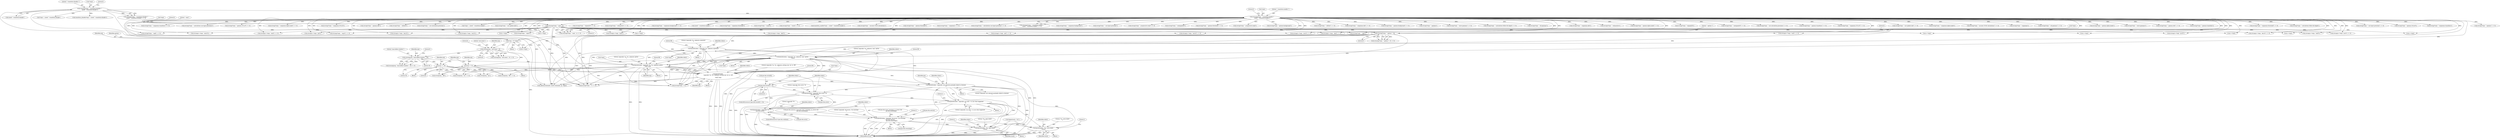 digraph "0_Android_9d4853418ab2f754c2b63e091c29c5529b8b86ca_94@API" {
"1001661" [label="(Call,fprintf(stderr, \"pngvalid: first error: %s\n\", pm.this.error))"];
"1001640" [label="(Call,fprintf(stderr, \"pngvalid: test aborted (probably failed in cleanup)\n\"))"];
"1001409" [label="(Call,fprintf(stderr, \"pngvalid: %s: unknown argument\n\", *argv))"];
"1001227" [label="(Call,fprintf(stderr, \"pngvalid: %s: unknown 'max' option\n\", *argv))"];
"1001339" [label="(Call,fprintf(stderr, \"pngvalid: %s: %s: unknown option\n\", *argv, arg))"];
"1001368" [label="(Call,fprintf(stderr,\n \"pngvalid: %s: %s: unknown setting (use 'on' or 'off')\n\",\n *argv, arg))"];
"1001286" [label="(Call,strncmp(*argv, \"--option=\", 9))"];
"1001073" [label="(Call,strncmp(*argv, \"--max\", 5))"];
"1000582" [label="(Call,strncmp(*argv, \"--transform-enable=\",\n sizeof \"--transform-enable\"))"];
"1000560" [label="(Call,strncmp(*argv, \"--transform-disable=\",\n sizeof \"--transform-disable\"))"];
"1001319" [label="(Call,arg += 9)"];
"1001310" [label="(Call,strncmp(arg, \"arm-neon:\", 9))"];
"1001294" [label="(Call,*arg = 9+*argv)"];
"1001334" [label="(Call,arg += 19)"];
"1001325" [label="(Call,strncmp(arg, \"max-inflate-window:\", 19))"];
"1001652" [label="(Call,pm.this.error[0] != 0)"];
"1001669" [label="(Call,fprintf(stderr, \"pngvalid: run with -v to see what happened\n\"))"];
"1001767" [label="(Call,fprintf(stderr, \"pngvalid: %s\n\", pm.this.error))"];
"1001775" [label="(Call,fprintf(stderr, \"pngvalid: %d errors, %d warnings\n\", pm.this.nerrors,\n          pm.this.nwarnings))"];
"1001825" [label="(Call,fprintf(stderr, \"%s: write failed\n\", touch))"];
"1001833" [label="(Call,fprintf(stderr, \"%s: open failed\n\", touch))"];
"1001085" [label="(Call,5+*argv)"];
"1001671" [label="(Literal,\"pngvalid: run with -v to see what happened\n\")"];
"1001368" [label="(Call,fprintf(stderr,\n \"pngvalid: %s: %s: unknown setting (use 'on' or 'off')\n\",\n *argv, arg))"];
"1000679" [label="(Call,strcmp(*argv, \"--nogamma-threshold\") == 0)"];
"1000986" [label="(Call,strcmp(*argv, \"--calculations-follow-bit-depth\"))"];
"1000933" [label="(Call,strcmp(*argv, \"--use-input-precision\") == 0)"];
"1001371" [label="(Call,*argv)"];
"1000757" [label="(Call,strcmp(*argv, \"--gamma-16-to-8\"))"];
"1000712" [label="(Call,strcmp(*argv, \"--nogamma-transform\"))"];
"1000603" [label="(Call,strcmp(*argv, \"--gamma\") == 0)"];
"1001078" [label="(Literal,0)"];
"1001239" [label="(Call,strcmp(*argv, \"--log8\") == 0)"];
"1001776" [label="(Identifier,stderr)"];
"1000711" [label="(Call,strcmp(*argv, \"--nogamma-transform\") == 0)"];
"1001760" [label="(ControlStructure,if (!pm.this.verbose))"];
"1000960" [label="(Call,strcmp(*argv, \"--calculations-use-input-precision\"))"];
"1001415" [label="(Literal,99)"];
"1001329" [label="(Literal,0)"];
"1001660" [label="(Literal,0)"];
"1001294" [label="(Call,*arg = 9+*argv)"];
"1000756" [label="(Call,strcmp(*argv, \"--gamma-16-to-8\") == 0)"];
"1001336" [label="(Literal,19)"];
"1001192" [label="(Call,strcmp(5+*argv, \"pc8\"))"];
"1001289" [label="(Literal,\"--option=\")"];
"1001076" [label="(Literal,\"--max\")"];
"1001286" [label="(Call,strncmp(*argv, \"--option=\", 9))"];
"1001411" [label="(Literal,\"pngvalid: %s: unknown argument\n\")"];
"1001233" [label="(Literal,99)"];
"1001320" [label="(Identifier,arg)"];
"1001412" [label="(Call,*argv)"];
"1000839" [label="(Call,strcmp(*argv, \"--nogamma-alpha-mode\") == 0)"];
"1001661" [label="(Call,fprintf(stderr, \"pngvalid: first error: %s\n\", pm.this.error))"];
"1001830" [label="(Literal,1)"];
"1001138" [label="(Call,strcmp(5+*argv, \"calc16\"))"];
"1001191" [label="(Call,strcmp(5+*argv, \"pc8\") == 0)"];
"1000585" [label="(Literal,\"--transform-enable=\")"];
"1000588" [label="(Literal,0)"];
"1000776" [label="(Call,strcmp(*argv, \"--nogamma-16-to-8\"))"];
"1001193" [label="(Call,5+*argv)"];
"1000725" [label="(Call,strcmp(*argv, \"--gamma-sbit\"))"];
"1001315" [label="(Block,)"];
"1001020" [label="(Call,strcmp(*argv, \"--sbitlow\"))"];
"1000947" [label="(Call,strcmp(*argv, \"--use-calculation-precision\"))"];
"1000563" [label="(Literal,\"--transform-disable=\")"];
"1001642" [label="(Literal,\"pngvalid: test aborted (probably failed in cleanup)\n\")"];
"1001652" [label="(Call,pm.this.error[0] != 0)"];
"1001768" [label="(Identifier,stderr)"];
"1001310" [label="(Call,strncmp(arg, \"arm-neon:\", 9))"];
"1001210" [label="(Call,strcmp(5+*argv, \"pc16\"))"];
"1000596" [label="(Call,*argv + sizeof \"--transform-enable\")"];
"1001640" [label="(Call,fprintf(stderr, \"pngvalid: test aborted (probably failed in cleanup)\n\"))"];
"1001291" [label="(Literal,0)"];
"1001335" [label="(Identifier,arg)"];
"1001653" [label="(Call,pm.this.error[0])"];
"1001312" [label="(Literal,\"arm-neon:\")"];
"1001647" [label="(Identifier,pm)"];
"1000922" [label="(Call,strcmp(*argv, \"--use-update-info\"))"];
"1001429" [label="(Call,safecat(command, sizeof command, cp, *argv))"];
"1001339" [label="(Call,fprintf(stderr, \"pngvalid: %s: %s: unknown option\n\", *argv, arg))"];
"1001662" [label="(Identifier,stderr)"];
"1001350" [label="(Identifier,arg)"];
"1001828" [label="(Identifier,touch)"];
"1001798" [label="(Call,fopen(touch, \"wt\"))"];
"1001325" [label="(Call,strncmp(arg, \"max-inflate-window:\", 19))"];
"1001344" [label="(Identifier,arg)"];
"1001229" [label="(Literal,\"pngvalid: %s: unknown 'max' option\n\")"];
"1001119" [label="(Call,strcmp(5+*argv, \"calc8\") == 0)"];
"1001262" [label="(Call,strcmp(*argv, \"--log16\") == 0)"];
"1000852" [label="(Call,strcmp(*argv, \"--expand16\") == 0)"];
"1001742" [label="(Call,pm.this.nerrors || (pm.this.treat_warnings_as_errors &&\n       pm.this.nwarnings))"];
"1001175" [label="(Call,5+*argv)"];
"1001775" [label="(Call,fprintf(stderr, \"pngvalid: %d errors, %d warnings\n\", pm.this.nerrors,\n          pm.this.nwarnings))"];
"1001002" [label="(Call,strcmp(*argv, \"--exhaustive\") == 0)"];
"1001321" [label="(Literal,9)"];
"1001073" [label="(Call,strncmp(*argv, \"--max\", 5))"];
"1001084" [label="(Call,strcmp(5+*argv, \"abs8\"))"];
"1000561" [label="(Call,*argv)"];
"1001349" [label="(Call,strcmp(arg, \"off\"))"];
"1000564" [label="(Call,sizeof \"--transform-disable\")"];
"1001783" [label="(Call,pm.this.nwarnings)"];
"1001777" [label="(Literal,\"pngvalid: %d errors, %d warnings\n\")"];
"1000573" [label="(Call,transform_disable(*argv + sizeof \"--transform-disable\"))"];
"1001227" [label="(Call,fprintf(stderr, \"pngvalid: %s: unknown 'max' option\n\", *argv))"];
"1001748" [label="(Call,pm.this.treat_warnings_as_errors &&\n       pm.this.nwarnings)"];
"1001311" [label="(Identifier,arg)"];
"1001369" [label="(Identifier,stderr)"];
"1001767" [label="(Call,fprintf(stderr, \"pngvalid: %s\n\", pm.this.error))"];
"1001296" [label="(Call,9+*argv)"];
"1001173" [label="(Call,strcmp(5+*argv, \"out16\") == 0)"];
"1001230" [label="(Call,*argv)"];
"1001651" [label="(ControlStructure,if (pm.this.error[0] != 0))"];
"1001083" [label="(Call,strcmp(5+*argv, \"abs8\") == 0)"];
"1000559" [label="(Call,strncmp(*argv, \"--transform-disable=\",\n sizeof \"--transform-disable\") == 0)"];
"1001669" [label="(Call,fprintf(stderr, \"pngvalid: run with -v to see what happened\n\"))"];
"1000807" [label="(Call,strcmp(*argv, \"--nogamma-background\") == 0)"];
"1001408" [label="(Block,)"];
"1001835" [label="(Literal,\"%s: open failed\n\")"];
"1000586" [label="(Call,sizeof \"--transform-enable\")"];
"1001838" [label="(Literal,1)"];
"1000680" [label="(Call,strcmp(*argv, \"--nogamma-threshold\"))"];
"1001049" [label="(Call,strcmp(*argv, \"--touch\"))"];
"1001155" [label="(Call,strcmp(5+*argv, \"out8\") == 0)"];
"1001048" [label="(Call,strcmp(*argv, \"--touch\") == 0)"];
"1001641" [label="(Identifier,stderr)"];
"1000595" [label="(Call,transform_enable(*argv + sizeof \"--transform-enable\"))"];
"1000973" [label="(Call,strcmp(*argv, \"--assume-16-bit-calculations\"))"];
"1001121" [label="(Call,5+*argv)"];
"1001226" [label="(Block,)"];
"1001370" [label="(Literal,\"pngvalid: %s: %s: unknown setting (use 'on' or 'off')\n\")"];
"1000661" [label="(Call,strcmp(*argv, \"--gamma-threshold\"))"];
"1000647" [label="(Call,strcmp(*argv, \"--nogamma\") == 0)"];
"1000959" [label="(Call,strcmp(*argv, \"--calculations-use-input-precision\") == 0)"];
"1001650" [label="(Block,)"];
"1001348" [label="(Call,strcmp(arg, \"off\") == 0)"];
"1000581" [label="(Call,strncmp(*argv, \"--transform-enable=\",\n sizeof \"--transform-enable\") == 0)"];
"1000808" [label="(Call,strcmp(*argv, \"--nogamma-background\"))"];
"1000934" [label="(Call,strcmp(*argv, \"--use-input-precision\"))"];
"1001358" [label="(Call,strcmp(arg, \"on\") == 0)"];
"1000906" [label="(Call,strcmp(*argv, \"--progressive-read\") == 0)"];
"1001836" [label="(Identifier,touch)"];
"1000866" [label="(Call,strcmp(*argv, \"--noexpand16\"))"];
"1001327" [label="(Literal,\"max-inflate-window:\")"];
"1001824" [label="(Block,)"];
"1000660" [label="(Call,strcmp(*argv, \"--gamma-threshold\") == 0)"];
"1000907" [label="(Call,strcmp(*argv, \"--progressive-read\"))"];
"1000789" [label="(Call,strcmp(*argv, \"--gamma-background\"))"];
"1000583" [label="(Call,*argv)"];
"1001342" [label="(Call,*argv)"];
"1001290" [label="(Literal,9)"];
"1001338" [label="(Block,)"];
"1001072" [label="(Call,strncmp(*argv, \"--max\", 5) == 0)"];
"1001120" [label="(Call,strcmp(5+*argv, \"calc8\"))"];
"1001373" [label="(Identifier,arg)"];
"1001209" [label="(Call,strcmp(5+*argv, \"pc16\") == 0)"];
"1001019" [label="(Call,strcmp(*argv, \"--sbitlow\") == 0)"];
"1001341" [label="(Literal,\"pngvalid: %s: %s: unknown option\n\")"];
"1001663" [label="(Literal,\"pngvalid: first error: %s\n\")"];
"1000743" [label="(Call,strcmp(*argv, \"--nogamma-sbit\") == 0)"];
"1001324" [label="(Call,strncmp(arg, \"max-inflate-window:\", 19) == 0)"];
"1000788" [label="(Call,strcmp(*argv, \"--gamma-background\") == 0)"];
"1001326" [label="(Identifier,arg)"];
"1001664" [label="(Call,pm.this.error)"];
"1001833" [label="(Call,fprintf(stderr, \"%s: open failed\n\", touch))"];
"1000604" [label="(Call,strcmp(*argv, \"--gamma\"))"];
"1001410" [label="(Identifier,stderr)"];
"1001077" [label="(Literal,5)"];
"1001789" [label="(Literal,1)"];
"1001670" [label="(Identifier,stderr)"];
"1000878" [label="(Call,strcmp(*argv, \"--more-gammas\") == 0)"];
"1000985" [label="(Call,strcmp(*argv, \"--calculations-follow-bit-depth\") == 0)"];
"1001314" [label="(Literal,0)"];
"1001295" [label="(Identifier,arg)"];
"1001367" [label="(Block,)"];
"1000566" [label="(Literal,0)"];
"1000892" [label="(Call,strcmp(*argv, \"--all-gammas\"))"];
"1001139" [label="(Call,5+*argv)"];
"1001841" [label="(MethodReturn,int)"];
"1000373" [label="(Call,strcmp(*argv, \"-v\") == 0)"];
"1000744" [label="(Call,strcmp(*argv, \"--nogamma-sbit\"))"];
"1001770" [label="(Call,pm.this.error)"];
"1001102" [label="(Call,strcmp(5+*argv, \"abs16\"))"];
"1001003" [label="(Call,strcmp(*argv, \"--exhaustive\"))"];
"1001319" [label="(Call,arg += 9)"];
"1001174" [label="(Call,strcmp(5+*argv, \"out16\"))"];
"1001673" [label="(Literal,1)"];
"1001639" [label="(Block,)"];
"1000820" [label="(Call,strcmp(*argv, \"--gamma-alpha-mode\") == 0)"];
"1000374" [label="(Call,strcmp(*argv, \"-v\"))"];
"1001825" [label="(Call,fprintf(stderr, \"%s: write failed\n\", touch))"];
"1000853" [label="(Call,strcmp(*argv, \"--expand16\"))"];
"1001263" [label="(Call,strcmp(*argv, \"--log16\"))"];
"1001157" [label="(Call,5+*argv)"];
"1000865" [label="(Call,strcmp(*argv, \"--noexpand16\") == 0)"];
"1000946" [label="(Call,strcmp(*argv, \"--use-calculation-precision\") == 0)"];
"1001302" [label="(Identifier,option)"];
"1001156" [label="(Call,strcmp(5+*argv, \"out8\"))"];
"1000692" [label="(Call,strcmp(*argv, \"--gamma-transform\") == 0)"];
"1001309" [label="(Call,strncmp(arg, \"arm-neon:\", 9) == 0)"];
"1000775" [label="(Call,strcmp(*argv, \"--nogamma-16-to-8\") == 0)"];
"1001137" [label="(Call,strcmp(5+*argv, \"calc16\") == 0)"];
"1001330" [label="(Block,)"];
"1000560" [label="(Call,strncmp(*argv, \"--transform-disable=\",\n sizeof \"--transform-disable\"))"];
"1001834" [label="(Identifier,stderr)"];
"1001769" [label="(Literal,\"pngvalid: %s\n\")"];
"1001240" [label="(Call,strcmp(*argv, \"--log8\"))"];
"1001778" [label="(Call,pm.this.nerrors)"];
"1000582" [label="(Call,strncmp(*argv, \"--transform-enable=\",\n sizeof \"--transform-enable\"))"];
"1001334" [label="(Call,arg += 19)"];
"1000921" [label="(Call,strcmp(*argv, \"--use-update-info\") == 0)"];
"1001074" [label="(Call,*argv)"];
"1000840" [label="(Call,strcmp(*argv, \"--nogamma-alpha-mode\"))"];
"1000574" [label="(Call,*argv + sizeof \"--transform-disable\")"];
"1001328" [label="(Literal,19)"];
"1000972" [label="(Call,strcmp(*argv, \"--assume-16-bit-calculations\") == 0)"];
"1001313" [label="(Literal,9)"];
"1001759" [label="(Block,)"];
"1001346" [label="(Literal,99)"];
"1001409" [label="(Call,fprintf(stderr, \"pngvalid: %s: unknown argument\n\", *argv))"];
"1000648" [label="(Call,strcmp(*argv, \"--nogamma\"))"];
"1000891" [label="(Call,strcmp(*argv, \"--all-gammas\") == 0)"];
"1001285" [label="(Call,strncmp(*argv, \"--option=\", 9) == 0)"];
"1001292" [label="(Block,)"];
"1001359" [label="(Call,strcmp(arg, \"on\"))"];
"1001832" [label="(Block,)"];
"1001826" [label="(Identifier,stderr)"];
"1001827" [label="(Literal,\"%s: write failed\n\")"];
"1001211" [label="(Call,5+*argv)"];
"1001375" [label="(Literal,99)"];
"1001103" [label="(Call,5+*argv)"];
"1000821" [label="(Call,strcmp(*argv, \"--gamma-alpha-mode\"))"];
"1001228" [label="(Identifier,stderr)"];
"1001287" [label="(Call,*argv)"];
"1001340" [label="(Identifier,stderr)"];
"1000879" [label="(Call,strcmp(*argv, \"--more-gammas\"))"];
"1000724" [label="(Call,strcmp(*argv, \"--gamma-sbit\") == 0)"];
"1000693" [label="(Call,strcmp(*argv, \"--gamma-transform\"))"];
"1001101" [label="(Call,strcmp(5+*argv, \"abs16\") == 0)"];
"1001661" -> "1001651"  [label="AST: "];
"1001661" -> "1001664"  [label="CFG: "];
"1001662" -> "1001661"  [label="AST: "];
"1001663" -> "1001661"  [label="AST: "];
"1001664" -> "1001661"  [label="AST: "];
"1001670" -> "1001661"  [label="CFG: "];
"1001661" -> "1001841"  [label="DDG: "];
"1001661" -> "1001841"  [label="DDG: "];
"1001640" -> "1001661"  [label="DDG: "];
"1001652" -> "1001661"  [label="DDG: "];
"1001661" -> "1001669"  [label="DDG: "];
"1001661" -> "1001767"  [label="DDG: "];
"1001640" -> "1001639"  [label="AST: "];
"1001640" -> "1001642"  [label="CFG: "];
"1001641" -> "1001640"  [label="AST: "];
"1001642" -> "1001640"  [label="AST: "];
"1001647" -> "1001640"  [label="CFG: "];
"1001640" -> "1001841"  [label="DDG: "];
"1001640" -> "1001841"  [label="DDG: "];
"1001409" -> "1001640"  [label="DDG: "];
"1001227" -> "1001640"  [label="DDG: "];
"1001339" -> "1001640"  [label="DDG: "];
"1001368" -> "1001640"  [label="DDG: "];
"1001640" -> "1001669"  [label="DDG: "];
"1001640" -> "1001767"  [label="DDG: "];
"1001640" -> "1001775"  [label="DDG: "];
"1001640" -> "1001825"  [label="DDG: "];
"1001640" -> "1001833"  [label="DDG: "];
"1001409" -> "1001408"  [label="AST: "];
"1001409" -> "1001412"  [label="CFG: "];
"1001410" -> "1001409"  [label="AST: "];
"1001411" -> "1001409"  [label="AST: "];
"1001412" -> "1001409"  [label="AST: "];
"1001415" -> "1001409"  [label="CFG: "];
"1001409" -> "1001841"  [label="DDG: "];
"1001409" -> "1001841"  [label="DDG: "];
"1001409" -> "1000373"  [label="DDG: "];
"1001409" -> "1000374"  [label="DDG: "];
"1001409" -> "1001227"  [label="DDG: "];
"1001409" -> "1001339"  [label="DDG: "];
"1001409" -> "1001368"  [label="DDG: "];
"1001227" -> "1001409"  [label="DDG: "];
"1001339" -> "1001409"  [label="DDG: "];
"1001368" -> "1001409"  [label="DDG: "];
"1001286" -> "1001409"  [label="DDG: "];
"1001409" -> "1001429"  [label="DDG: "];
"1001227" -> "1001226"  [label="AST: "];
"1001227" -> "1001230"  [label="CFG: "];
"1001228" -> "1001227"  [label="AST: "];
"1001229" -> "1001227"  [label="AST: "];
"1001230" -> "1001227"  [label="AST: "];
"1001233" -> "1001227"  [label="CFG: "];
"1001227" -> "1001841"  [label="DDG: "];
"1001227" -> "1001841"  [label="DDG: "];
"1001227" -> "1000373"  [label="DDG: "];
"1001227" -> "1000374"  [label="DDG: "];
"1001339" -> "1001227"  [label="DDG: "];
"1001368" -> "1001227"  [label="DDG: "];
"1001073" -> "1001227"  [label="DDG: "];
"1000582" -> "1001227"  [label="DDG: "];
"1001227" -> "1001339"  [label="DDG: "];
"1001227" -> "1001368"  [label="DDG: "];
"1001227" -> "1001429"  [label="DDG: "];
"1001339" -> "1001338"  [label="AST: "];
"1001339" -> "1001344"  [label="CFG: "];
"1001340" -> "1001339"  [label="AST: "];
"1001341" -> "1001339"  [label="AST: "];
"1001342" -> "1001339"  [label="AST: "];
"1001344" -> "1001339"  [label="AST: "];
"1001346" -> "1001339"  [label="CFG: "];
"1001339" -> "1001841"  [label="DDG: "];
"1001339" -> "1001841"  [label="DDG: "];
"1001339" -> "1000373"  [label="DDG: "];
"1001339" -> "1000374"  [label="DDG: "];
"1001368" -> "1001339"  [label="DDG: "];
"1001286" -> "1001339"  [label="DDG: "];
"1001325" -> "1001339"  [label="DDG: "];
"1001339" -> "1001348"  [label="DDG: "];
"1001339" -> "1001349"  [label="DDG: "];
"1001339" -> "1001358"  [label="DDG: "];
"1001339" -> "1001359"  [label="DDG: "];
"1001339" -> "1001368"  [label="DDG: "];
"1001339" -> "1001368"  [label="DDG: "];
"1001339" -> "1001368"  [label="DDG: "];
"1001339" -> "1001429"  [label="DDG: "];
"1001368" -> "1001367"  [label="AST: "];
"1001368" -> "1001373"  [label="CFG: "];
"1001369" -> "1001368"  [label="AST: "];
"1001370" -> "1001368"  [label="AST: "];
"1001371" -> "1001368"  [label="AST: "];
"1001373" -> "1001368"  [label="AST: "];
"1001375" -> "1001368"  [label="CFG: "];
"1001368" -> "1001841"  [label="DDG: "];
"1001368" -> "1001841"  [label="DDG: "];
"1001368" -> "1001841"  [label="DDG: "];
"1001368" -> "1000373"  [label="DDG: "];
"1001368" -> "1000374"  [label="DDG: "];
"1001286" -> "1001368"  [label="DDG: "];
"1001319" -> "1001368"  [label="DDG: "];
"1001334" -> "1001368"  [label="DDG: "];
"1001368" -> "1001429"  [label="DDG: "];
"1001286" -> "1001285"  [label="AST: "];
"1001286" -> "1001290"  [label="CFG: "];
"1001287" -> "1001286"  [label="AST: "];
"1001289" -> "1001286"  [label="AST: "];
"1001290" -> "1001286"  [label="AST: "];
"1001291" -> "1001286"  [label="CFG: "];
"1001286" -> "1000373"  [label="DDG: "];
"1001286" -> "1000374"  [label="DDG: "];
"1001286" -> "1001285"  [label="DDG: "];
"1001286" -> "1001285"  [label="DDG: "];
"1001286" -> "1001285"  [label="DDG: "];
"1001073" -> "1001286"  [label="DDG: "];
"1000582" -> "1001286"  [label="DDG: "];
"1001286" -> "1001294"  [label="DDG: "];
"1001286" -> "1001296"  [label="DDG: "];
"1001286" -> "1001429"  [label="DDG: "];
"1001073" -> "1001072"  [label="AST: "];
"1001073" -> "1001077"  [label="CFG: "];
"1001074" -> "1001073"  [label="AST: "];
"1001076" -> "1001073"  [label="AST: "];
"1001077" -> "1001073"  [label="AST: "];
"1001078" -> "1001073"  [label="CFG: "];
"1001073" -> "1000373"  [label="DDG: "];
"1001073" -> "1000374"  [label="DDG: "];
"1001073" -> "1001072"  [label="DDG: "];
"1001073" -> "1001072"  [label="DDG: "];
"1001073" -> "1001072"  [label="DDG: "];
"1000582" -> "1001073"  [label="DDG: "];
"1001073" -> "1001083"  [label="DDG: "];
"1001073" -> "1001084"  [label="DDG: "];
"1001073" -> "1001085"  [label="DDG: "];
"1001073" -> "1001101"  [label="DDG: "];
"1001073" -> "1001102"  [label="DDG: "];
"1001073" -> "1001103"  [label="DDG: "];
"1001073" -> "1001119"  [label="DDG: "];
"1001073" -> "1001120"  [label="DDG: "];
"1001073" -> "1001121"  [label="DDG: "];
"1001073" -> "1001137"  [label="DDG: "];
"1001073" -> "1001138"  [label="DDG: "];
"1001073" -> "1001139"  [label="DDG: "];
"1001073" -> "1001155"  [label="DDG: "];
"1001073" -> "1001156"  [label="DDG: "];
"1001073" -> "1001157"  [label="DDG: "];
"1001073" -> "1001173"  [label="DDG: "];
"1001073" -> "1001174"  [label="DDG: "];
"1001073" -> "1001175"  [label="DDG: "];
"1001073" -> "1001191"  [label="DDG: "];
"1001073" -> "1001192"  [label="DDG: "];
"1001073" -> "1001193"  [label="DDG: "];
"1001073" -> "1001209"  [label="DDG: "];
"1001073" -> "1001210"  [label="DDG: "];
"1001073" -> "1001211"  [label="DDG: "];
"1001073" -> "1001239"  [label="DDG: "];
"1001073" -> "1001240"  [label="DDG: "];
"1001073" -> "1001262"  [label="DDG: "];
"1001073" -> "1001263"  [label="DDG: "];
"1001073" -> "1001429"  [label="DDG: "];
"1000582" -> "1000581"  [label="AST: "];
"1000582" -> "1000586"  [label="CFG: "];
"1000583" -> "1000582"  [label="AST: "];
"1000585" -> "1000582"  [label="AST: "];
"1000586" -> "1000582"  [label="AST: "];
"1000588" -> "1000582"  [label="CFG: "];
"1000582" -> "1000373"  [label="DDG: "];
"1000582" -> "1000374"  [label="DDG: "];
"1000582" -> "1000581"  [label="DDG: "];
"1000582" -> "1000581"  [label="DDG: "];
"1000560" -> "1000582"  [label="DDG: "];
"1000582" -> "1000595"  [label="DDG: "];
"1000582" -> "1000596"  [label="DDG: "];
"1000582" -> "1000603"  [label="DDG: "];
"1000582" -> "1000604"  [label="DDG: "];
"1000582" -> "1000647"  [label="DDG: "];
"1000582" -> "1000648"  [label="DDG: "];
"1000582" -> "1000660"  [label="DDG: "];
"1000582" -> "1000661"  [label="DDG: "];
"1000582" -> "1000679"  [label="DDG: "];
"1000582" -> "1000680"  [label="DDG: "];
"1000582" -> "1000692"  [label="DDG: "];
"1000582" -> "1000693"  [label="DDG: "];
"1000582" -> "1000711"  [label="DDG: "];
"1000582" -> "1000712"  [label="DDG: "];
"1000582" -> "1000724"  [label="DDG: "];
"1000582" -> "1000725"  [label="DDG: "];
"1000582" -> "1000743"  [label="DDG: "];
"1000582" -> "1000744"  [label="DDG: "];
"1000582" -> "1000756"  [label="DDG: "];
"1000582" -> "1000757"  [label="DDG: "];
"1000582" -> "1000775"  [label="DDG: "];
"1000582" -> "1000776"  [label="DDG: "];
"1000582" -> "1000788"  [label="DDG: "];
"1000582" -> "1000789"  [label="DDG: "];
"1000582" -> "1000807"  [label="DDG: "];
"1000582" -> "1000808"  [label="DDG: "];
"1000582" -> "1000820"  [label="DDG: "];
"1000582" -> "1000821"  [label="DDG: "];
"1000582" -> "1000839"  [label="DDG: "];
"1000582" -> "1000840"  [label="DDG: "];
"1000582" -> "1000852"  [label="DDG: "];
"1000582" -> "1000853"  [label="DDG: "];
"1000582" -> "1000865"  [label="DDG: "];
"1000582" -> "1000866"  [label="DDG: "];
"1000582" -> "1000878"  [label="DDG: "];
"1000582" -> "1000879"  [label="DDG: "];
"1000582" -> "1000891"  [label="DDG: "];
"1000582" -> "1000892"  [label="DDG: "];
"1000582" -> "1000906"  [label="DDG: "];
"1000582" -> "1000907"  [label="DDG: "];
"1000582" -> "1000921"  [label="DDG: "];
"1000582" -> "1000922"  [label="DDG: "];
"1000582" -> "1000933"  [label="DDG: "];
"1000582" -> "1000934"  [label="DDG: "];
"1000582" -> "1000946"  [label="DDG: "];
"1000582" -> "1000947"  [label="DDG: "];
"1000582" -> "1000959"  [label="DDG: "];
"1000582" -> "1000960"  [label="DDG: "];
"1000582" -> "1000972"  [label="DDG: "];
"1000582" -> "1000973"  [label="DDG: "];
"1000582" -> "1000985"  [label="DDG: "];
"1000582" -> "1000986"  [label="DDG: "];
"1000582" -> "1001002"  [label="DDG: "];
"1000582" -> "1001003"  [label="DDG: "];
"1000582" -> "1001019"  [label="DDG: "];
"1000582" -> "1001020"  [label="DDG: "];
"1000582" -> "1001048"  [label="DDG: "];
"1000582" -> "1001049"  [label="DDG: "];
"1000582" -> "1001083"  [label="DDG: "];
"1000582" -> "1001084"  [label="DDG: "];
"1000582" -> "1001085"  [label="DDG: "];
"1000582" -> "1001101"  [label="DDG: "];
"1000582" -> "1001102"  [label="DDG: "];
"1000582" -> "1001103"  [label="DDG: "];
"1000582" -> "1001119"  [label="DDG: "];
"1000582" -> "1001120"  [label="DDG: "];
"1000582" -> "1001121"  [label="DDG: "];
"1000582" -> "1001137"  [label="DDG: "];
"1000582" -> "1001138"  [label="DDG: "];
"1000582" -> "1001139"  [label="DDG: "];
"1000582" -> "1001155"  [label="DDG: "];
"1000582" -> "1001156"  [label="DDG: "];
"1000582" -> "1001157"  [label="DDG: "];
"1000582" -> "1001173"  [label="DDG: "];
"1000582" -> "1001174"  [label="DDG: "];
"1000582" -> "1001175"  [label="DDG: "];
"1000582" -> "1001191"  [label="DDG: "];
"1000582" -> "1001192"  [label="DDG: "];
"1000582" -> "1001193"  [label="DDG: "];
"1000582" -> "1001209"  [label="DDG: "];
"1000582" -> "1001210"  [label="DDG: "];
"1000582" -> "1001211"  [label="DDG: "];
"1000582" -> "1001239"  [label="DDG: "];
"1000582" -> "1001240"  [label="DDG: "];
"1000582" -> "1001262"  [label="DDG: "];
"1000582" -> "1001263"  [label="DDG: "];
"1000582" -> "1001429"  [label="DDG: "];
"1000560" -> "1000559"  [label="AST: "];
"1000560" -> "1000564"  [label="CFG: "];
"1000561" -> "1000560"  [label="AST: "];
"1000563" -> "1000560"  [label="AST: "];
"1000564" -> "1000560"  [label="AST: "];
"1000566" -> "1000560"  [label="CFG: "];
"1000560" -> "1000373"  [label="DDG: "];
"1000560" -> "1000374"  [label="DDG: "];
"1000560" -> "1000559"  [label="DDG: "];
"1000560" -> "1000559"  [label="DDG: "];
"1000560" -> "1000573"  [label="DDG: "];
"1000560" -> "1000574"  [label="DDG: "];
"1000560" -> "1001429"  [label="DDG: "];
"1001319" -> "1001315"  [label="AST: "];
"1001319" -> "1001321"  [label="CFG: "];
"1001320" -> "1001319"  [label="AST: "];
"1001321" -> "1001319"  [label="AST: "];
"1001350" -> "1001319"  [label="CFG: "];
"1001310" -> "1001319"  [label="DDG: "];
"1001319" -> "1001348"  [label="DDG: "];
"1001319" -> "1001349"  [label="DDG: "];
"1001319" -> "1001358"  [label="DDG: "];
"1001319" -> "1001359"  [label="DDG: "];
"1001310" -> "1001309"  [label="AST: "];
"1001310" -> "1001313"  [label="CFG: "];
"1001311" -> "1001310"  [label="AST: "];
"1001312" -> "1001310"  [label="AST: "];
"1001313" -> "1001310"  [label="AST: "];
"1001314" -> "1001310"  [label="CFG: "];
"1001310" -> "1001309"  [label="DDG: "];
"1001310" -> "1001309"  [label="DDG: "];
"1001310" -> "1001309"  [label="DDG: "];
"1001294" -> "1001310"  [label="DDG: "];
"1001310" -> "1001325"  [label="DDG: "];
"1001294" -> "1001292"  [label="AST: "];
"1001294" -> "1001296"  [label="CFG: "];
"1001295" -> "1001294"  [label="AST: "];
"1001296" -> "1001294"  [label="AST: "];
"1001302" -> "1001294"  [label="CFG: "];
"1001294" -> "1001841"  [label="DDG: "];
"1001334" -> "1001330"  [label="AST: "];
"1001334" -> "1001336"  [label="CFG: "];
"1001335" -> "1001334"  [label="AST: "];
"1001336" -> "1001334"  [label="AST: "];
"1001350" -> "1001334"  [label="CFG: "];
"1001325" -> "1001334"  [label="DDG: "];
"1001334" -> "1001348"  [label="DDG: "];
"1001334" -> "1001349"  [label="DDG: "];
"1001334" -> "1001358"  [label="DDG: "];
"1001334" -> "1001359"  [label="DDG: "];
"1001325" -> "1001324"  [label="AST: "];
"1001325" -> "1001328"  [label="CFG: "];
"1001326" -> "1001325"  [label="AST: "];
"1001327" -> "1001325"  [label="AST: "];
"1001328" -> "1001325"  [label="AST: "];
"1001329" -> "1001325"  [label="CFG: "];
"1001325" -> "1001324"  [label="DDG: "];
"1001325" -> "1001324"  [label="DDG: "];
"1001325" -> "1001324"  [label="DDG: "];
"1001652" -> "1001651"  [label="AST: "];
"1001652" -> "1001660"  [label="CFG: "];
"1001653" -> "1001652"  [label="AST: "];
"1001660" -> "1001652"  [label="AST: "];
"1001662" -> "1001652"  [label="CFG: "];
"1001670" -> "1001652"  [label="CFG: "];
"1001652" -> "1001841"  [label="DDG: "];
"1001652" -> "1001841"  [label="DDG: "];
"1001652" -> "1001767"  [label="DDG: "];
"1001669" -> "1001650"  [label="AST: "];
"1001669" -> "1001671"  [label="CFG: "];
"1001670" -> "1001669"  [label="AST: "];
"1001671" -> "1001669"  [label="AST: "];
"1001673" -> "1001669"  [label="CFG: "];
"1001669" -> "1001841"  [label="DDG: "];
"1001669" -> "1001841"  [label="DDG: "];
"1001669" -> "1001767"  [label="DDG: "];
"1001669" -> "1001775"  [label="DDG: "];
"1001669" -> "1001825"  [label="DDG: "];
"1001669" -> "1001833"  [label="DDG: "];
"1001767" -> "1001760"  [label="AST: "];
"1001767" -> "1001770"  [label="CFG: "];
"1001768" -> "1001767"  [label="AST: "];
"1001769" -> "1001767"  [label="AST: "];
"1001770" -> "1001767"  [label="AST: "];
"1001776" -> "1001767"  [label="CFG: "];
"1001767" -> "1001841"  [label="DDG: "];
"1001767" -> "1001841"  [label="DDG: "];
"1001767" -> "1001775"  [label="DDG: "];
"1001775" -> "1001759"  [label="AST: "];
"1001775" -> "1001783"  [label="CFG: "];
"1001776" -> "1001775"  [label="AST: "];
"1001777" -> "1001775"  [label="AST: "];
"1001778" -> "1001775"  [label="AST: "];
"1001783" -> "1001775"  [label="AST: "];
"1001789" -> "1001775"  [label="CFG: "];
"1001775" -> "1001841"  [label="DDG: "];
"1001775" -> "1001841"  [label="DDG: "];
"1001775" -> "1001841"  [label="DDG: "];
"1001775" -> "1001841"  [label="DDG: "];
"1001742" -> "1001775"  [label="DDG: "];
"1001748" -> "1001775"  [label="DDG: "];
"1001775" -> "1001825"  [label="DDG: "];
"1001775" -> "1001833"  [label="DDG: "];
"1001825" -> "1001824"  [label="AST: "];
"1001825" -> "1001828"  [label="CFG: "];
"1001826" -> "1001825"  [label="AST: "];
"1001827" -> "1001825"  [label="AST: "];
"1001828" -> "1001825"  [label="AST: "];
"1001830" -> "1001825"  [label="CFG: "];
"1001825" -> "1001841"  [label="DDG: "];
"1001825" -> "1001841"  [label="DDG: "];
"1001825" -> "1001841"  [label="DDG: "];
"1001798" -> "1001825"  [label="DDG: "];
"1001833" -> "1001832"  [label="AST: "];
"1001833" -> "1001836"  [label="CFG: "];
"1001834" -> "1001833"  [label="AST: "];
"1001835" -> "1001833"  [label="AST: "];
"1001836" -> "1001833"  [label="AST: "];
"1001838" -> "1001833"  [label="CFG: "];
"1001833" -> "1001841"  [label="DDG: "];
"1001833" -> "1001841"  [label="DDG: "];
"1001833" -> "1001841"  [label="DDG: "];
"1001798" -> "1001833"  [label="DDG: "];
}
